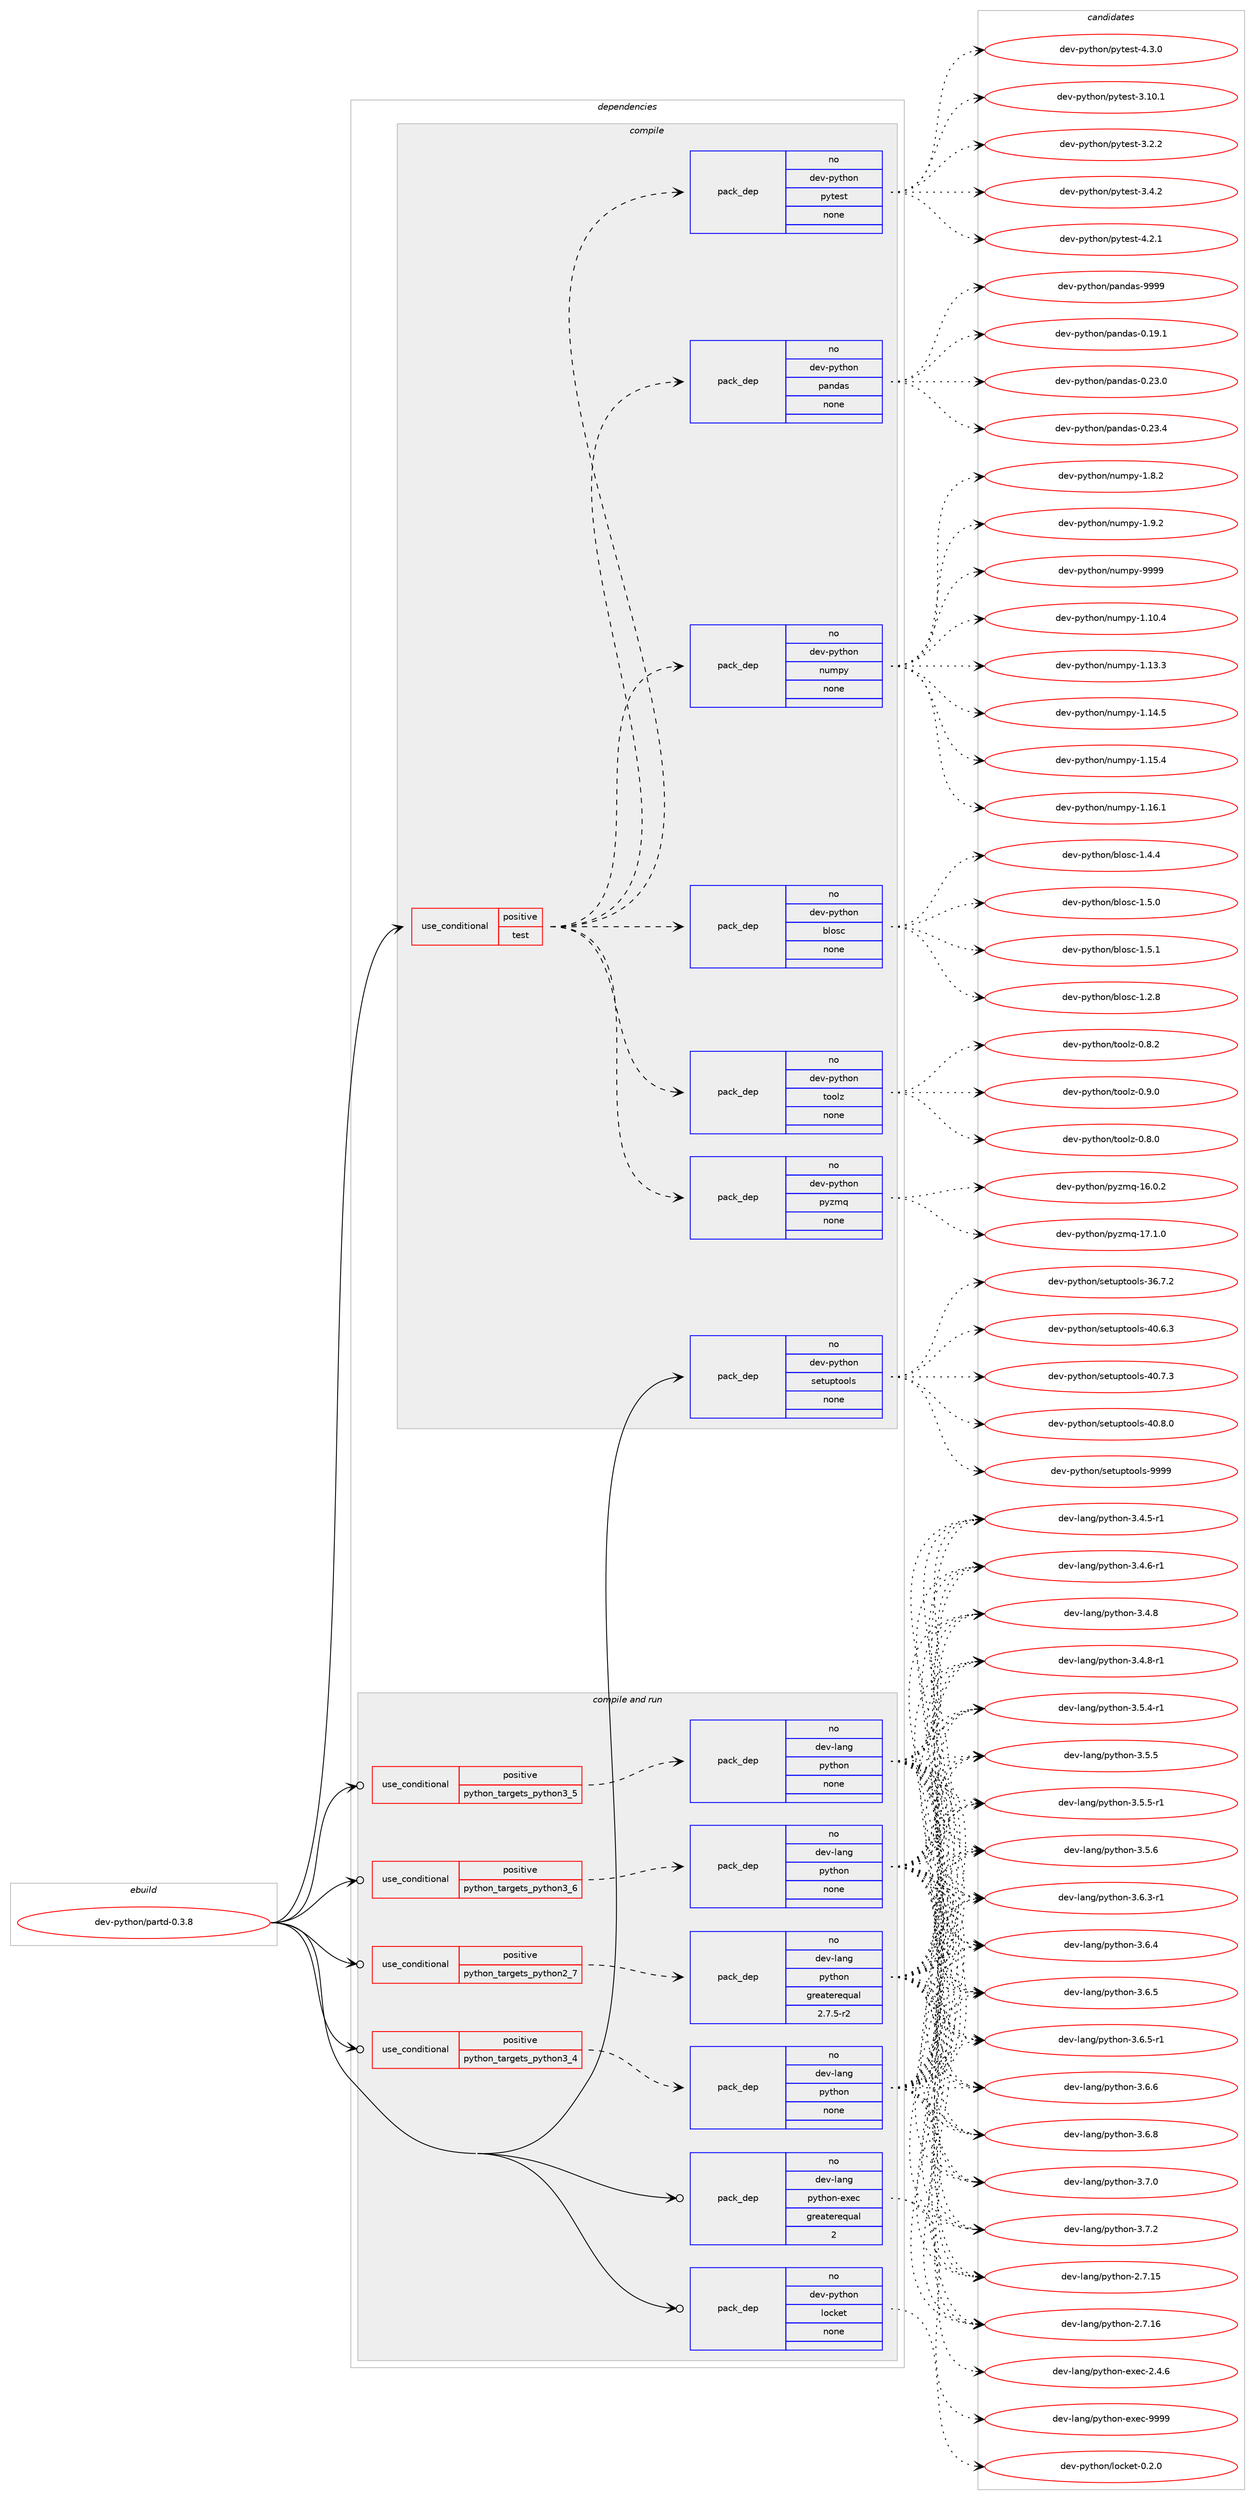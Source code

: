 digraph prolog {

# *************
# Graph options
# *************

newrank=true;
concentrate=true;
compound=true;
graph [rankdir=LR,fontname=Helvetica,fontsize=10,ranksep=1.5];#, ranksep=2.5, nodesep=0.2];
edge  [arrowhead=vee];
node  [fontname=Helvetica,fontsize=10];

# **********
# The ebuild
# **********

subgraph cluster_leftcol {
color=gray;
rank=same;
label=<<i>ebuild</i>>;
id [label="dev-python/partd-0.3.8", color=red, width=4, href="../dev-python/partd-0.3.8.svg"];
}

# ****************
# The dependencies
# ****************

subgraph cluster_midcol {
color=gray;
label=<<i>dependencies</i>>;
subgraph cluster_compile {
fillcolor="#eeeeee";
style=filled;
label=<<i>compile</i>>;
subgraph cond379024 {
dependency1424375 [label=<<TABLE BORDER="0" CELLBORDER="1" CELLSPACING="0" CELLPADDING="4"><TR><TD ROWSPAN="3" CELLPADDING="10">use_conditional</TD></TR><TR><TD>positive</TD></TR><TR><TD>test</TD></TR></TABLE>>, shape=none, color=red];
subgraph pack1022041 {
dependency1424376 [label=<<TABLE BORDER="0" CELLBORDER="1" CELLSPACING="0" CELLPADDING="4" WIDTH="220"><TR><TD ROWSPAN="6" CELLPADDING="30">pack_dep</TD></TR><TR><TD WIDTH="110">no</TD></TR><TR><TD>dev-python</TD></TR><TR><TD>blosc</TD></TR><TR><TD>none</TD></TR><TR><TD></TD></TR></TABLE>>, shape=none, color=blue];
}
dependency1424375:e -> dependency1424376:w [weight=20,style="dashed",arrowhead="vee"];
subgraph pack1022042 {
dependency1424377 [label=<<TABLE BORDER="0" CELLBORDER="1" CELLSPACING="0" CELLPADDING="4" WIDTH="220"><TR><TD ROWSPAN="6" CELLPADDING="30">pack_dep</TD></TR><TR><TD WIDTH="110">no</TD></TR><TR><TD>dev-python</TD></TR><TR><TD>numpy</TD></TR><TR><TD>none</TD></TR><TR><TD></TD></TR></TABLE>>, shape=none, color=blue];
}
dependency1424375:e -> dependency1424377:w [weight=20,style="dashed",arrowhead="vee"];
subgraph pack1022043 {
dependency1424378 [label=<<TABLE BORDER="0" CELLBORDER="1" CELLSPACING="0" CELLPADDING="4" WIDTH="220"><TR><TD ROWSPAN="6" CELLPADDING="30">pack_dep</TD></TR><TR><TD WIDTH="110">no</TD></TR><TR><TD>dev-python</TD></TR><TR><TD>pandas</TD></TR><TR><TD>none</TD></TR><TR><TD></TD></TR></TABLE>>, shape=none, color=blue];
}
dependency1424375:e -> dependency1424378:w [weight=20,style="dashed",arrowhead="vee"];
subgraph pack1022044 {
dependency1424379 [label=<<TABLE BORDER="0" CELLBORDER="1" CELLSPACING="0" CELLPADDING="4" WIDTH="220"><TR><TD ROWSPAN="6" CELLPADDING="30">pack_dep</TD></TR><TR><TD WIDTH="110">no</TD></TR><TR><TD>dev-python</TD></TR><TR><TD>pytest</TD></TR><TR><TD>none</TD></TR><TR><TD></TD></TR></TABLE>>, shape=none, color=blue];
}
dependency1424375:e -> dependency1424379:w [weight=20,style="dashed",arrowhead="vee"];
subgraph pack1022045 {
dependency1424380 [label=<<TABLE BORDER="0" CELLBORDER="1" CELLSPACING="0" CELLPADDING="4" WIDTH="220"><TR><TD ROWSPAN="6" CELLPADDING="30">pack_dep</TD></TR><TR><TD WIDTH="110">no</TD></TR><TR><TD>dev-python</TD></TR><TR><TD>pyzmq</TD></TR><TR><TD>none</TD></TR><TR><TD></TD></TR></TABLE>>, shape=none, color=blue];
}
dependency1424375:e -> dependency1424380:w [weight=20,style="dashed",arrowhead="vee"];
subgraph pack1022046 {
dependency1424381 [label=<<TABLE BORDER="0" CELLBORDER="1" CELLSPACING="0" CELLPADDING="4" WIDTH="220"><TR><TD ROWSPAN="6" CELLPADDING="30">pack_dep</TD></TR><TR><TD WIDTH="110">no</TD></TR><TR><TD>dev-python</TD></TR><TR><TD>toolz</TD></TR><TR><TD>none</TD></TR><TR><TD></TD></TR></TABLE>>, shape=none, color=blue];
}
dependency1424375:e -> dependency1424381:w [weight=20,style="dashed",arrowhead="vee"];
}
id:e -> dependency1424375:w [weight=20,style="solid",arrowhead="vee"];
subgraph pack1022047 {
dependency1424382 [label=<<TABLE BORDER="0" CELLBORDER="1" CELLSPACING="0" CELLPADDING="4" WIDTH="220"><TR><TD ROWSPAN="6" CELLPADDING="30">pack_dep</TD></TR><TR><TD WIDTH="110">no</TD></TR><TR><TD>dev-python</TD></TR><TR><TD>setuptools</TD></TR><TR><TD>none</TD></TR><TR><TD></TD></TR></TABLE>>, shape=none, color=blue];
}
id:e -> dependency1424382:w [weight=20,style="solid",arrowhead="vee"];
}
subgraph cluster_compileandrun {
fillcolor="#eeeeee";
style=filled;
label=<<i>compile and run</i>>;
subgraph cond379025 {
dependency1424383 [label=<<TABLE BORDER="0" CELLBORDER="1" CELLSPACING="0" CELLPADDING="4"><TR><TD ROWSPAN="3" CELLPADDING="10">use_conditional</TD></TR><TR><TD>positive</TD></TR><TR><TD>python_targets_python2_7</TD></TR></TABLE>>, shape=none, color=red];
subgraph pack1022048 {
dependency1424384 [label=<<TABLE BORDER="0" CELLBORDER="1" CELLSPACING="0" CELLPADDING="4" WIDTH="220"><TR><TD ROWSPAN="6" CELLPADDING="30">pack_dep</TD></TR><TR><TD WIDTH="110">no</TD></TR><TR><TD>dev-lang</TD></TR><TR><TD>python</TD></TR><TR><TD>greaterequal</TD></TR><TR><TD>2.7.5-r2</TD></TR></TABLE>>, shape=none, color=blue];
}
dependency1424383:e -> dependency1424384:w [weight=20,style="dashed",arrowhead="vee"];
}
id:e -> dependency1424383:w [weight=20,style="solid",arrowhead="odotvee"];
subgraph cond379026 {
dependency1424385 [label=<<TABLE BORDER="0" CELLBORDER="1" CELLSPACING="0" CELLPADDING="4"><TR><TD ROWSPAN="3" CELLPADDING="10">use_conditional</TD></TR><TR><TD>positive</TD></TR><TR><TD>python_targets_python3_4</TD></TR></TABLE>>, shape=none, color=red];
subgraph pack1022049 {
dependency1424386 [label=<<TABLE BORDER="0" CELLBORDER="1" CELLSPACING="0" CELLPADDING="4" WIDTH="220"><TR><TD ROWSPAN="6" CELLPADDING="30">pack_dep</TD></TR><TR><TD WIDTH="110">no</TD></TR><TR><TD>dev-lang</TD></TR><TR><TD>python</TD></TR><TR><TD>none</TD></TR><TR><TD></TD></TR></TABLE>>, shape=none, color=blue];
}
dependency1424385:e -> dependency1424386:w [weight=20,style="dashed",arrowhead="vee"];
}
id:e -> dependency1424385:w [weight=20,style="solid",arrowhead="odotvee"];
subgraph cond379027 {
dependency1424387 [label=<<TABLE BORDER="0" CELLBORDER="1" CELLSPACING="0" CELLPADDING="4"><TR><TD ROWSPAN="3" CELLPADDING="10">use_conditional</TD></TR><TR><TD>positive</TD></TR><TR><TD>python_targets_python3_5</TD></TR></TABLE>>, shape=none, color=red];
subgraph pack1022050 {
dependency1424388 [label=<<TABLE BORDER="0" CELLBORDER="1" CELLSPACING="0" CELLPADDING="4" WIDTH="220"><TR><TD ROWSPAN="6" CELLPADDING="30">pack_dep</TD></TR><TR><TD WIDTH="110">no</TD></TR><TR><TD>dev-lang</TD></TR><TR><TD>python</TD></TR><TR><TD>none</TD></TR><TR><TD></TD></TR></TABLE>>, shape=none, color=blue];
}
dependency1424387:e -> dependency1424388:w [weight=20,style="dashed",arrowhead="vee"];
}
id:e -> dependency1424387:w [weight=20,style="solid",arrowhead="odotvee"];
subgraph cond379028 {
dependency1424389 [label=<<TABLE BORDER="0" CELLBORDER="1" CELLSPACING="0" CELLPADDING="4"><TR><TD ROWSPAN="3" CELLPADDING="10">use_conditional</TD></TR><TR><TD>positive</TD></TR><TR><TD>python_targets_python3_6</TD></TR></TABLE>>, shape=none, color=red];
subgraph pack1022051 {
dependency1424390 [label=<<TABLE BORDER="0" CELLBORDER="1" CELLSPACING="0" CELLPADDING="4" WIDTH="220"><TR><TD ROWSPAN="6" CELLPADDING="30">pack_dep</TD></TR><TR><TD WIDTH="110">no</TD></TR><TR><TD>dev-lang</TD></TR><TR><TD>python</TD></TR><TR><TD>none</TD></TR><TR><TD></TD></TR></TABLE>>, shape=none, color=blue];
}
dependency1424389:e -> dependency1424390:w [weight=20,style="dashed",arrowhead="vee"];
}
id:e -> dependency1424389:w [weight=20,style="solid",arrowhead="odotvee"];
subgraph pack1022052 {
dependency1424391 [label=<<TABLE BORDER="0" CELLBORDER="1" CELLSPACING="0" CELLPADDING="4" WIDTH="220"><TR><TD ROWSPAN="6" CELLPADDING="30">pack_dep</TD></TR><TR><TD WIDTH="110">no</TD></TR><TR><TD>dev-lang</TD></TR><TR><TD>python-exec</TD></TR><TR><TD>greaterequal</TD></TR><TR><TD>2</TD></TR></TABLE>>, shape=none, color=blue];
}
id:e -> dependency1424391:w [weight=20,style="solid",arrowhead="odotvee"];
subgraph pack1022053 {
dependency1424392 [label=<<TABLE BORDER="0" CELLBORDER="1" CELLSPACING="0" CELLPADDING="4" WIDTH="220"><TR><TD ROWSPAN="6" CELLPADDING="30">pack_dep</TD></TR><TR><TD WIDTH="110">no</TD></TR><TR><TD>dev-python</TD></TR><TR><TD>locket</TD></TR><TR><TD>none</TD></TR><TR><TD></TD></TR></TABLE>>, shape=none, color=blue];
}
id:e -> dependency1424392:w [weight=20,style="solid",arrowhead="odotvee"];
}
subgraph cluster_run {
fillcolor="#eeeeee";
style=filled;
label=<<i>run</i>>;
}
}

# **************
# The candidates
# **************

subgraph cluster_choices {
rank=same;
color=gray;
label=<<i>candidates</i>>;

subgraph choice1022041 {
color=black;
nodesep=1;
choice10010111845112121116104111110479810811111599454946504656 [label="dev-python/blosc-1.2.8", color=red, width=4,href="../dev-python/blosc-1.2.8.svg"];
choice10010111845112121116104111110479810811111599454946524652 [label="dev-python/blosc-1.4.4", color=red, width=4,href="../dev-python/blosc-1.4.4.svg"];
choice10010111845112121116104111110479810811111599454946534648 [label="dev-python/blosc-1.5.0", color=red, width=4,href="../dev-python/blosc-1.5.0.svg"];
choice10010111845112121116104111110479810811111599454946534649 [label="dev-python/blosc-1.5.1", color=red, width=4,href="../dev-python/blosc-1.5.1.svg"];
dependency1424376:e -> choice10010111845112121116104111110479810811111599454946504656:w [style=dotted,weight="100"];
dependency1424376:e -> choice10010111845112121116104111110479810811111599454946524652:w [style=dotted,weight="100"];
dependency1424376:e -> choice10010111845112121116104111110479810811111599454946534648:w [style=dotted,weight="100"];
dependency1424376:e -> choice10010111845112121116104111110479810811111599454946534649:w [style=dotted,weight="100"];
}
subgraph choice1022042 {
color=black;
nodesep=1;
choice100101118451121211161041111104711011710911212145494649484652 [label="dev-python/numpy-1.10.4", color=red, width=4,href="../dev-python/numpy-1.10.4.svg"];
choice100101118451121211161041111104711011710911212145494649514651 [label="dev-python/numpy-1.13.3", color=red, width=4,href="../dev-python/numpy-1.13.3.svg"];
choice100101118451121211161041111104711011710911212145494649524653 [label="dev-python/numpy-1.14.5", color=red, width=4,href="../dev-python/numpy-1.14.5.svg"];
choice100101118451121211161041111104711011710911212145494649534652 [label="dev-python/numpy-1.15.4", color=red, width=4,href="../dev-python/numpy-1.15.4.svg"];
choice100101118451121211161041111104711011710911212145494649544649 [label="dev-python/numpy-1.16.1", color=red, width=4,href="../dev-python/numpy-1.16.1.svg"];
choice1001011184511212111610411111047110117109112121454946564650 [label="dev-python/numpy-1.8.2", color=red, width=4,href="../dev-python/numpy-1.8.2.svg"];
choice1001011184511212111610411111047110117109112121454946574650 [label="dev-python/numpy-1.9.2", color=red, width=4,href="../dev-python/numpy-1.9.2.svg"];
choice10010111845112121116104111110471101171091121214557575757 [label="dev-python/numpy-9999", color=red, width=4,href="../dev-python/numpy-9999.svg"];
dependency1424377:e -> choice100101118451121211161041111104711011710911212145494649484652:w [style=dotted,weight="100"];
dependency1424377:e -> choice100101118451121211161041111104711011710911212145494649514651:w [style=dotted,weight="100"];
dependency1424377:e -> choice100101118451121211161041111104711011710911212145494649524653:w [style=dotted,weight="100"];
dependency1424377:e -> choice100101118451121211161041111104711011710911212145494649534652:w [style=dotted,weight="100"];
dependency1424377:e -> choice100101118451121211161041111104711011710911212145494649544649:w [style=dotted,weight="100"];
dependency1424377:e -> choice1001011184511212111610411111047110117109112121454946564650:w [style=dotted,weight="100"];
dependency1424377:e -> choice1001011184511212111610411111047110117109112121454946574650:w [style=dotted,weight="100"];
dependency1424377:e -> choice10010111845112121116104111110471101171091121214557575757:w [style=dotted,weight="100"];
}
subgraph choice1022043 {
color=black;
nodesep=1;
choice1001011184511212111610411111047112971101009711545484649574649 [label="dev-python/pandas-0.19.1", color=red, width=4,href="../dev-python/pandas-0.19.1.svg"];
choice1001011184511212111610411111047112971101009711545484650514648 [label="dev-python/pandas-0.23.0", color=red, width=4,href="../dev-python/pandas-0.23.0.svg"];
choice1001011184511212111610411111047112971101009711545484650514652 [label="dev-python/pandas-0.23.4", color=red, width=4,href="../dev-python/pandas-0.23.4.svg"];
choice100101118451121211161041111104711297110100971154557575757 [label="dev-python/pandas-9999", color=red, width=4,href="../dev-python/pandas-9999.svg"];
dependency1424378:e -> choice1001011184511212111610411111047112971101009711545484649574649:w [style=dotted,weight="100"];
dependency1424378:e -> choice1001011184511212111610411111047112971101009711545484650514648:w [style=dotted,weight="100"];
dependency1424378:e -> choice1001011184511212111610411111047112971101009711545484650514652:w [style=dotted,weight="100"];
dependency1424378:e -> choice100101118451121211161041111104711297110100971154557575757:w [style=dotted,weight="100"];
}
subgraph choice1022044 {
color=black;
nodesep=1;
choice100101118451121211161041111104711212111610111511645514649484649 [label="dev-python/pytest-3.10.1", color=red, width=4,href="../dev-python/pytest-3.10.1.svg"];
choice1001011184511212111610411111047112121116101115116455146504650 [label="dev-python/pytest-3.2.2", color=red, width=4,href="../dev-python/pytest-3.2.2.svg"];
choice1001011184511212111610411111047112121116101115116455146524650 [label="dev-python/pytest-3.4.2", color=red, width=4,href="../dev-python/pytest-3.4.2.svg"];
choice1001011184511212111610411111047112121116101115116455246504649 [label="dev-python/pytest-4.2.1", color=red, width=4,href="../dev-python/pytest-4.2.1.svg"];
choice1001011184511212111610411111047112121116101115116455246514648 [label="dev-python/pytest-4.3.0", color=red, width=4,href="../dev-python/pytest-4.3.0.svg"];
dependency1424379:e -> choice100101118451121211161041111104711212111610111511645514649484649:w [style=dotted,weight="100"];
dependency1424379:e -> choice1001011184511212111610411111047112121116101115116455146504650:w [style=dotted,weight="100"];
dependency1424379:e -> choice1001011184511212111610411111047112121116101115116455146524650:w [style=dotted,weight="100"];
dependency1424379:e -> choice1001011184511212111610411111047112121116101115116455246504649:w [style=dotted,weight="100"];
dependency1424379:e -> choice1001011184511212111610411111047112121116101115116455246514648:w [style=dotted,weight="100"];
}
subgraph choice1022045 {
color=black;
nodesep=1;
choice100101118451121211161041111104711212112210911345495446484650 [label="dev-python/pyzmq-16.0.2", color=red, width=4,href="../dev-python/pyzmq-16.0.2.svg"];
choice100101118451121211161041111104711212112210911345495546494648 [label="dev-python/pyzmq-17.1.0", color=red, width=4,href="../dev-python/pyzmq-17.1.0.svg"];
dependency1424380:e -> choice100101118451121211161041111104711212112210911345495446484650:w [style=dotted,weight="100"];
dependency1424380:e -> choice100101118451121211161041111104711212112210911345495546494648:w [style=dotted,weight="100"];
}
subgraph choice1022046 {
color=black;
nodesep=1;
choice1001011184511212111610411111047116111111108122454846564648 [label="dev-python/toolz-0.8.0", color=red, width=4,href="../dev-python/toolz-0.8.0.svg"];
choice1001011184511212111610411111047116111111108122454846564650 [label="dev-python/toolz-0.8.2", color=red, width=4,href="../dev-python/toolz-0.8.2.svg"];
choice1001011184511212111610411111047116111111108122454846574648 [label="dev-python/toolz-0.9.0", color=red, width=4,href="../dev-python/toolz-0.9.0.svg"];
dependency1424381:e -> choice1001011184511212111610411111047116111111108122454846564648:w [style=dotted,weight="100"];
dependency1424381:e -> choice1001011184511212111610411111047116111111108122454846564650:w [style=dotted,weight="100"];
dependency1424381:e -> choice1001011184511212111610411111047116111111108122454846574648:w [style=dotted,weight="100"];
}
subgraph choice1022047 {
color=black;
nodesep=1;
choice100101118451121211161041111104711510111611711211611111110811545515446554650 [label="dev-python/setuptools-36.7.2", color=red, width=4,href="../dev-python/setuptools-36.7.2.svg"];
choice100101118451121211161041111104711510111611711211611111110811545524846544651 [label="dev-python/setuptools-40.6.3", color=red, width=4,href="../dev-python/setuptools-40.6.3.svg"];
choice100101118451121211161041111104711510111611711211611111110811545524846554651 [label="dev-python/setuptools-40.7.3", color=red, width=4,href="../dev-python/setuptools-40.7.3.svg"];
choice100101118451121211161041111104711510111611711211611111110811545524846564648 [label="dev-python/setuptools-40.8.0", color=red, width=4,href="../dev-python/setuptools-40.8.0.svg"];
choice10010111845112121116104111110471151011161171121161111111081154557575757 [label="dev-python/setuptools-9999", color=red, width=4,href="../dev-python/setuptools-9999.svg"];
dependency1424382:e -> choice100101118451121211161041111104711510111611711211611111110811545515446554650:w [style=dotted,weight="100"];
dependency1424382:e -> choice100101118451121211161041111104711510111611711211611111110811545524846544651:w [style=dotted,weight="100"];
dependency1424382:e -> choice100101118451121211161041111104711510111611711211611111110811545524846554651:w [style=dotted,weight="100"];
dependency1424382:e -> choice100101118451121211161041111104711510111611711211611111110811545524846564648:w [style=dotted,weight="100"];
dependency1424382:e -> choice10010111845112121116104111110471151011161171121161111111081154557575757:w [style=dotted,weight="100"];
}
subgraph choice1022048 {
color=black;
nodesep=1;
choice10010111845108971101034711212111610411111045504655464953 [label="dev-lang/python-2.7.15", color=red, width=4,href="../dev-lang/python-2.7.15.svg"];
choice10010111845108971101034711212111610411111045504655464954 [label="dev-lang/python-2.7.16", color=red, width=4,href="../dev-lang/python-2.7.16.svg"];
choice1001011184510897110103471121211161041111104551465246534511449 [label="dev-lang/python-3.4.5-r1", color=red, width=4,href="../dev-lang/python-3.4.5-r1.svg"];
choice1001011184510897110103471121211161041111104551465246544511449 [label="dev-lang/python-3.4.6-r1", color=red, width=4,href="../dev-lang/python-3.4.6-r1.svg"];
choice100101118451089711010347112121116104111110455146524656 [label="dev-lang/python-3.4.8", color=red, width=4,href="../dev-lang/python-3.4.8.svg"];
choice1001011184510897110103471121211161041111104551465246564511449 [label="dev-lang/python-3.4.8-r1", color=red, width=4,href="../dev-lang/python-3.4.8-r1.svg"];
choice1001011184510897110103471121211161041111104551465346524511449 [label="dev-lang/python-3.5.4-r1", color=red, width=4,href="../dev-lang/python-3.5.4-r1.svg"];
choice100101118451089711010347112121116104111110455146534653 [label="dev-lang/python-3.5.5", color=red, width=4,href="../dev-lang/python-3.5.5.svg"];
choice1001011184510897110103471121211161041111104551465346534511449 [label="dev-lang/python-3.5.5-r1", color=red, width=4,href="../dev-lang/python-3.5.5-r1.svg"];
choice100101118451089711010347112121116104111110455146534654 [label="dev-lang/python-3.5.6", color=red, width=4,href="../dev-lang/python-3.5.6.svg"];
choice1001011184510897110103471121211161041111104551465446514511449 [label="dev-lang/python-3.6.3-r1", color=red, width=4,href="../dev-lang/python-3.6.3-r1.svg"];
choice100101118451089711010347112121116104111110455146544652 [label="dev-lang/python-3.6.4", color=red, width=4,href="../dev-lang/python-3.6.4.svg"];
choice100101118451089711010347112121116104111110455146544653 [label="dev-lang/python-3.6.5", color=red, width=4,href="../dev-lang/python-3.6.5.svg"];
choice1001011184510897110103471121211161041111104551465446534511449 [label="dev-lang/python-3.6.5-r1", color=red, width=4,href="../dev-lang/python-3.6.5-r1.svg"];
choice100101118451089711010347112121116104111110455146544654 [label="dev-lang/python-3.6.6", color=red, width=4,href="../dev-lang/python-3.6.6.svg"];
choice100101118451089711010347112121116104111110455146544656 [label="dev-lang/python-3.6.8", color=red, width=4,href="../dev-lang/python-3.6.8.svg"];
choice100101118451089711010347112121116104111110455146554648 [label="dev-lang/python-3.7.0", color=red, width=4,href="../dev-lang/python-3.7.0.svg"];
choice100101118451089711010347112121116104111110455146554650 [label="dev-lang/python-3.7.2", color=red, width=4,href="../dev-lang/python-3.7.2.svg"];
dependency1424384:e -> choice10010111845108971101034711212111610411111045504655464953:w [style=dotted,weight="100"];
dependency1424384:e -> choice10010111845108971101034711212111610411111045504655464954:w [style=dotted,weight="100"];
dependency1424384:e -> choice1001011184510897110103471121211161041111104551465246534511449:w [style=dotted,weight="100"];
dependency1424384:e -> choice1001011184510897110103471121211161041111104551465246544511449:w [style=dotted,weight="100"];
dependency1424384:e -> choice100101118451089711010347112121116104111110455146524656:w [style=dotted,weight="100"];
dependency1424384:e -> choice1001011184510897110103471121211161041111104551465246564511449:w [style=dotted,weight="100"];
dependency1424384:e -> choice1001011184510897110103471121211161041111104551465346524511449:w [style=dotted,weight="100"];
dependency1424384:e -> choice100101118451089711010347112121116104111110455146534653:w [style=dotted,weight="100"];
dependency1424384:e -> choice1001011184510897110103471121211161041111104551465346534511449:w [style=dotted,weight="100"];
dependency1424384:e -> choice100101118451089711010347112121116104111110455146534654:w [style=dotted,weight="100"];
dependency1424384:e -> choice1001011184510897110103471121211161041111104551465446514511449:w [style=dotted,weight="100"];
dependency1424384:e -> choice100101118451089711010347112121116104111110455146544652:w [style=dotted,weight="100"];
dependency1424384:e -> choice100101118451089711010347112121116104111110455146544653:w [style=dotted,weight="100"];
dependency1424384:e -> choice1001011184510897110103471121211161041111104551465446534511449:w [style=dotted,weight="100"];
dependency1424384:e -> choice100101118451089711010347112121116104111110455146544654:w [style=dotted,weight="100"];
dependency1424384:e -> choice100101118451089711010347112121116104111110455146544656:w [style=dotted,weight="100"];
dependency1424384:e -> choice100101118451089711010347112121116104111110455146554648:w [style=dotted,weight="100"];
dependency1424384:e -> choice100101118451089711010347112121116104111110455146554650:w [style=dotted,weight="100"];
}
subgraph choice1022049 {
color=black;
nodesep=1;
choice10010111845108971101034711212111610411111045504655464953 [label="dev-lang/python-2.7.15", color=red, width=4,href="../dev-lang/python-2.7.15.svg"];
choice10010111845108971101034711212111610411111045504655464954 [label="dev-lang/python-2.7.16", color=red, width=4,href="../dev-lang/python-2.7.16.svg"];
choice1001011184510897110103471121211161041111104551465246534511449 [label="dev-lang/python-3.4.5-r1", color=red, width=4,href="../dev-lang/python-3.4.5-r1.svg"];
choice1001011184510897110103471121211161041111104551465246544511449 [label="dev-lang/python-3.4.6-r1", color=red, width=4,href="../dev-lang/python-3.4.6-r1.svg"];
choice100101118451089711010347112121116104111110455146524656 [label="dev-lang/python-3.4.8", color=red, width=4,href="../dev-lang/python-3.4.8.svg"];
choice1001011184510897110103471121211161041111104551465246564511449 [label="dev-lang/python-3.4.8-r1", color=red, width=4,href="../dev-lang/python-3.4.8-r1.svg"];
choice1001011184510897110103471121211161041111104551465346524511449 [label="dev-lang/python-3.5.4-r1", color=red, width=4,href="../dev-lang/python-3.5.4-r1.svg"];
choice100101118451089711010347112121116104111110455146534653 [label="dev-lang/python-3.5.5", color=red, width=4,href="../dev-lang/python-3.5.5.svg"];
choice1001011184510897110103471121211161041111104551465346534511449 [label="dev-lang/python-3.5.5-r1", color=red, width=4,href="../dev-lang/python-3.5.5-r1.svg"];
choice100101118451089711010347112121116104111110455146534654 [label="dev-lang/python-3.5.6", color=red, width=4,href="../dev-lang/python-3.5.6.svg"];
choice1001011184510897110103471121211161041111104551465446514511449 [label="dev-lang/python-3.6.3-r1", color=red, width=4,href="../dev-lang/python-3.6.3-r1.svg"];
choice100101118451089711010347112121116104111110455146544652 [label="dev-lang/python-3.6.4", color=red, width=4,href="../dev-lang/python-3.6.4.svg"];
choice100101118451089711010347112121116104111110455146544653 [label="dev-lang/python-3.6.5", color=red, width=4,href="../dev-lang/python-3.6.5.svg"];
choice1001011184510897110103471121211161041111104551465446534511449 [label="dev-lang/python-3.6.5-r1", color=red, width=4,href="../dev-lang/python-3.6.5-r1.svg"];
choice100101118451089711010347112121116104111110455146544654 [label="dev-lang/python-3.6.6", color=red, width=4,href="../dev-lang/python-3.6.6.svg"];
choice100101118451089711010347112121116104111110455146544656 [label="dev-lang/python-3.6.8", color=red, width=4,href="../dev-lang/python-3.6.8.svg"];
choice100101118451089711010347112121116104111110455146554648 [label="dev-lang/python-3.7.0", color=red, width=4,href="../dev-lang/python-3.7.0.svg"];
choice100101118451089711010347112121116104111110455146554650 [label="dev-lang/python-3.7.2", color=red, width=4,href="../dev-lang/python-3.7.2.svg"];
dependency1424386:e -> choice10010111845108971101034711212111610411111045504655464953:w [style=dotted,weight="100"];
dependency1424386:e -> choice10010111845108971101034711212111610411111045504655464954:w [style=dotted,weight="100"];
dependency1424386:e -> choice1001011184510897110103471121211161041111104551465246534511449:w [style=dotted,weight="100"];
dependency1424386:e -> choice1001011184510897110103471121211161041111104551465246544511449:w [style=dotted,weight="100"];
dependency1424386:e -> choice100101118451089711010347112121116104111110455146524656:w [style=dotted,weight="100"];
dependency1424386:e -> choice1001011184510897110103471121211161041111104551465246564511449:w [style=dotted,weight="100"];
dependency1424386:e -> choice1001011184510897110103471121211161041111104551465346524511449:w [style=dotted,weight="100"];
dependency1424386:e -> choice100101118451089711010347112121116104111110455146534653:w [style=dotted,weight="100"];
dependency1424386:e -> choice1001011184510897110103471121211161041111104551465346534511449:w [style=dotted,weight="100"];
dependency1424386:e -> choice100101118451089711010347112121116104111110455146534654:w [style=dotted,weight="100"];
dependency1424386:e -> choice1001011184510897110103471121211161041111104551465446514511449:w [style=dotted,weight="100"];
dependency1424386:e -> choice100101118451089711010347112121116104111110455146544652:w [style=dotted,weight="100"];
dependency1424386:e -> choice100101118451089711010347112121116104111110455146544653:w [style=dotted,weight="100"];
dependency1424386:e -> choice1001011184510897110103471121211161041111104551465446534511449:w [style=dotted,weight="100"];
dependency1424386:e -> choice100101118451089711010347112121116104111110455146544654:w [style=dotted,weight="100"];
dependency1424386:e -> choice100101118451089711010347112121116104111110455146544656:w [style=dotted,weight="100"];
dependency1424386:e -> choice100101118451089711010347112121116104111110455146554648:w [style=dotted,weight="100"];
dependency1424386:e -> choice100101118451089711010347112121116104111110455146554650:w [style=dotted,weight="100"];
}
subgraph choice1022050 {
color=black;
nodesep=1;
choice10010111845108971101034711212111610411111045504655464953 [label="dev-lang/python-2.7.15", color=red, width=4,href="../dev-lang/python-2.7.15.svg"];
choice10010111845108971101034711212111610411111045504655464954 [label="dev-lang/python-2.7.16", color=red, width=4,href="../dev-lang/python-2.7.16.svg"];
choice1001011184510897110103471121211161041111104551465246534511449 [label="dev-lang/python-3.4.5-r1", color=red, width=4,href="../dev-lang/python-3.4.5-r1.svg"];
choice1001011184510897110103471121211161041111104551465246544511449 [label="dev-lang/python-3.4.6-r1", color=red, width=4,href="../dev-lang/python-3.4.6-r1.svg"];
choice100101118451089711010347112121116104111110455146524656 [label="dev-lang/python-3.4.8", color=red, width=4,href="../dev-lang/python-3.4.8.svg"];
choice1001011184510897110103471121211161041111104551465246564511449 [label="dev-lang/python-3.4.8-r1", color=red, width=4,href="../dev-lang/python-3.4.8-r1.svg"];
choice1001011184510897110103471121211161041111104551465346524511449 [label="dev-lang/python-3.5.4-r1", color=red, width=4,href="../dev-lang/python-3.5.4-r1.svg"];
choice100101118451089711010347112121116104111110455146534653 [label="dev-lang/python-3.5.5", color=red, width=4,href="../dev-lang/python-3.5.5.svg"];
choice1001011184510897110103471121211161041111104551465346534511449 [label="dev-lang/python-3.5.5-r1", color=red, width=4,href="../dev-lang/python-3.5.5-r1.svg"];
choice100101118451089711010347112121116104111110455146534654 [label="dev-lang/python-3.5.6", color=red, width=4,href="../dev-lang/python-3.5.6.svg"];
choice1001011184510897110103471121211161041111104551465446514511449 [label="dev-lang/python-3.6.3-r1", color=red, width=4,href="../dev-lang/python-3.6.3-r1.svg"];
choice100101118451089711010347112121116104111110455146544652 [label="dev-lang/python-3.6.4", color=red, width=4,href="../dev-lang/python-3.6.4.svg"];
choice100101118451089711010347112121116104111110455146544653 [label="dev-lang/python-3.6.5", color=red, width=4,href="../dev-lang/python-3.6.5.svg"];
choice1001011184510897110103471121211161041111104551465446534511449 [label="dev-lang/python-3.6.5-r1", color=red, width=4,href="../dev-lang/python-3.6.5-r1.svg"];
choice100101118451089711010347112121116104111110455146544654 [label="dev-lang/python-3.6.6", color=red, width=4,href="../dev-lang/python-3.6.6.svg"];
choice100101118451089711010347112121116104111110455146544656 [label="dev-lang/python-3.6.8", color=red, width=4,href="../dev-lang/python-3.6.8.svg"];
choice100101118451089711010347112121116104111110455146554648 [label="dev-lang/python-3.7.0", color=red, width=4,href="../dev-lang/python-3.7.0.svg"];
choice100101118451089711010347112121116104111110455146554650 [label="dev-lang/python-3.7.2", color=red, width=4,href="../dev-lang/python-3.7.2.svg"];
dependency1424388:e -> choice10010111845108971101034711212111610411111045504655464953:w [style=dotted,weight="100"];
dependency1424388:e -> choice10010111845108971101034711212111610411111045504655464954:w [style=dotted,weight="100"];
dependency1424388:e -> choice1001011184510897110103471121211161041111104551465246534511449:w [style=dotted,weight="100"];
dependency1424388:e -> choice1001011184510897110103471121211161041111104551465246544511449:w [style=dotted,weight="100"];
dependency1424388:e -> choice100101118451089711010347112121116104111110455146524656:w [style=dotted,weight="100"];
dependency1424388:e -> choice1001011184510897110103471121211161041111104551465246564511449:w [style=dotted,weight="100"];
dependency1424388:e -> choice1001011184510897110103471121211161041111104551465346524511449:w [style=dotted,weight="100"];
dependency1424388:e -> choice100101118451089711010347112121116104111110455146534653:w [style=dotted,weight="100"];
dependency1424388:e -> choice1001011184510897110103471121211161041111104551465346534511449:w [style=dotted,weight="100"];
dependency1424388:e -> choice100101118451089711010347112121116104111110455146534654:w [style=dotted,weight="100"];
dependency1424388:e -> choice1001011184510897110103471121211161041111104551465446514511449:w [style=dotted,weight="100"];
dependency1424388:e -> choice100101118451089711010347112121116104111110455146544652:w [style=dotted,weight="100"];
dependency1424388:e -> choice100101118451089711010347112121116104111110455146544653:w [style=dotted,weight="100"];
dependency1424388:e -> choice1001011184510897110103471121211161041111104551465446534511449:w [style=dotted,weight="100"];
dependency1424388:e -> choice100101118451089711010347112121116104111110455146544654:w [style=dotted,weight="100"];
dependency1424388:e -> choice100101118451089711010347112121116104111110455146544656:w [style=dotted,weight="100"];
dependency1424388:e -> choice100101118451089711010347112121116104111110455146554648:w [style=dotted,weight="100"];
dependency1424388:e -> choice100101118451089711010347112121116104111110455146554650:w [style=dotted,weight="100"];
}
subgraph choice1022051 {
color=black;
nodesep=1;
choice10010111845108971101034711212111610411111045504655464953 [label="dev-lang/python-2.7.15", color=red, width=4,href="../dev-lang/python-2.7.15.svg"];
choice10010111845108971101034711212111610411111045504655464954 [label="dev-lang/python-2.7.16", color=red, width=4,href="../dev-lang/python-2.7.16.svg"];
choice1001011184510897110103471121211161041111104551465246534511449 [label="dev-lang/python-3.4.5-r1", color=red, width=4,href="../dev-lang/python-3.4.5-r1.svg"];
choice1001011184510897110103471121211161041111104551465246544511449 [label="dev-lang/python-3.4.6-r1", color=red, width=4,href="../dev-lang/python-3.4.6-r1.svg"];
choice100101118451089711010347112121116104111110455146524656 [label="dev-lang/python-3.4.8", color=red, width=4,href="../dev-lang/python-3.4.8.svg"];
choice1001011184510897110103471121211161041111104551465246564511449 [label="dev-lang/python-3.4.8-r1", color=red, width=4,href="../dev-lang/python-3.4.8-r1.svg"];
choice1001011184510897110103471121211161041111104551465346524511449 [label="dev-lang/python-3.5.4-r1", color=red, width=4,href="../dev-lang/python-3.5.4-r1.svg"];
choice100101118451089711010347112121116104111110455146534653 [label="dev-lang/python-3.5.5", color=red, width=4,href="../dev-lang/python-3.5.5.svg"];
choice1001011184510897110103471121211161041111104551465346534511449 [label="dev-lang/python-3.5.5-r1", color=red, width=4,href="../dev-lang/python-3.5.5-r1.svg"];
choice100101118451089711010347112121116104111110455146534654 [label="dev-lang/python-3.5.6", color=red, width=4,href="../dev-lang/python-3.5.6.svg"];
choice1001011184510897110103471121211161041111104551465446514511449 [label="dev-lang/python-3.6.3-r1", color=red, width=4,href="../dev-lang/python-3.6.3-r1.svg"];
choice100101118451089711010347112121116104111110455146544652 [label="dev-lang/python-3.6.4", color=red, width=4,href="../dev-lang/python-3.6.4.svg"];
choice100101118451089711010347112121116104111110455146544653 [label="dev-lang/python-3.6.5", color=red, width=4,href="../dev-lang/python-3.6.5.svg"];
choice1001011184510897110103471121211161041111104551465446534511449 [label="dev-lang/python-3.6.5-r1", color=red, width=4,href="../dev-lang/python-3.6.5-r1.svg"];
choice100101118451089711010347112121116104111110455146544654 [label="dev-lang/python-3.6.6", color=red, width=4,href="../dev-lang/python-3.6.6.svg"];
choice100101118451089711010347112121116104111110455146544656 [label="dev-lang/python-3.6.8", color=red, width=4,href="../dev-lang/python-3.6.8.svg"];
choice100101118451089711010347112121116104111110455146554648 [label="dev-lang/python-3.7.0", color=red, width=4,href="../dev-lang/python-3.7.0.svg"];
choice100101118451089711010347112121116104111110455146554650 [label="dev-lang/python-3.7.2", color=red, width=4,href="../dev-lang/python-3.7.2.svg"];
dependency1424390:e -> choice10010111845108971101034711212111610411111045504655464953:w [style=dotted,weight="100"];
dependency1424390:e -> choice10010111845108971101034711212111610411111045504655464954:w [style=dotted,weight="100"];
dependency1424390:e -> choice1001011184510897110103471121211161041111104551465246534511449:w [style=dotted,weight="100"];
dependency1424390:e -> choice1001011184510897110103471121211161041111104551465246544511449:w [style=dotted,weight="100"];
dependency1424390:e -> choice100101118451089711010347112121116104111110455146524656:w [style=dotted,weight="100"];
dependency1424390:e -> choice1001011184510897110103471121211161041111104551465246564511449:w [style=dotted,weight="100"];
dependency1424390:e -> choice1001011184510897110103471121211161041111104551465346524511449:w [style=dotted,weight="100"];
dependency1424390:e -> choice100101118451089711010347112121116104111110455146534653:w [style=dotted,weight="100"];
dependency1424390:e -> choice1001011184510897110103471121211161041111104551465346534511449:w [style=dotted,weight="100"];
dependency1424390:e -> choice100101118451089711010347112121116104111110455146534654:w [style=dotted,weight="100"];
dependency1424390:e -> choice1001011184510897110103471121211161041111104551465446514511449:w [style=dotted,weight="100"];
dependency1424390:e -> choice100101118451089711010347112121116104111110455146544652:w [style=dotted,weight="100"];
dependency1424390:e -> choice100101118451089711010347112121116104111110455146544653:w [style=dotted,weight="100"];
dependency1424390:e -> choice1001011184510897110103471121211161041111104551465446534511449:w [style=dotted,weight="100"];
dependency1424390:e -> choice100101118451089711010347112121116104111110455146544654:w [style=dotted,weight="100"];
dependency1424390:e -> choice100101118451089711010347112121116104111110455146544656:w [style=dotted,weight="100"];
dependency1424390:e -> choice100101118451089711010347112121116104111110455146554648:w [style=dotted,weight="100"];
dependency1424390:e -> choice100101118451089711010347112121116104111110455146554650:w [style=dotted,weight="100"];
}
subgraph choice1022052 {
color=black;
nodesep=1;
choice1001011184510897110103471121211161041111104510112010199455046524654 [label="dev-lang/python-exec-2.4.6", color=red, width=4,href="../dev-lang/python-exec-2.4.6.svg"];
choice10010111845108971101034711212111610411111045101120101994557575757 [label="dev-lang/python-exec-9999", color=red, width=4,href="../dev-lang/python-exec-9999.svg"];
dependency1424391:e -> choice1001011184510897110103471121211161041111104510112010199455046524654:w [style=dotted,weight="100"];
dependency1424391:e -> choice10010111845108971101034711212111610411111045101120101994557575757:w [style=dotted,weight="100"];
}
subgraph choice1022053 {
color=black;
nodesep=1;
choice100101118451121211161041111104710811199107101116454846504648 [label="dev-python/locket-0.2.0", color=red, width=4,href="../dev-python/locket-0.2.0.svg"];
dependency1424392:e -> choice100101118451121211161041111104710811199107101116454846504648:w [style=dotted,weight="100"];
}
}

}
